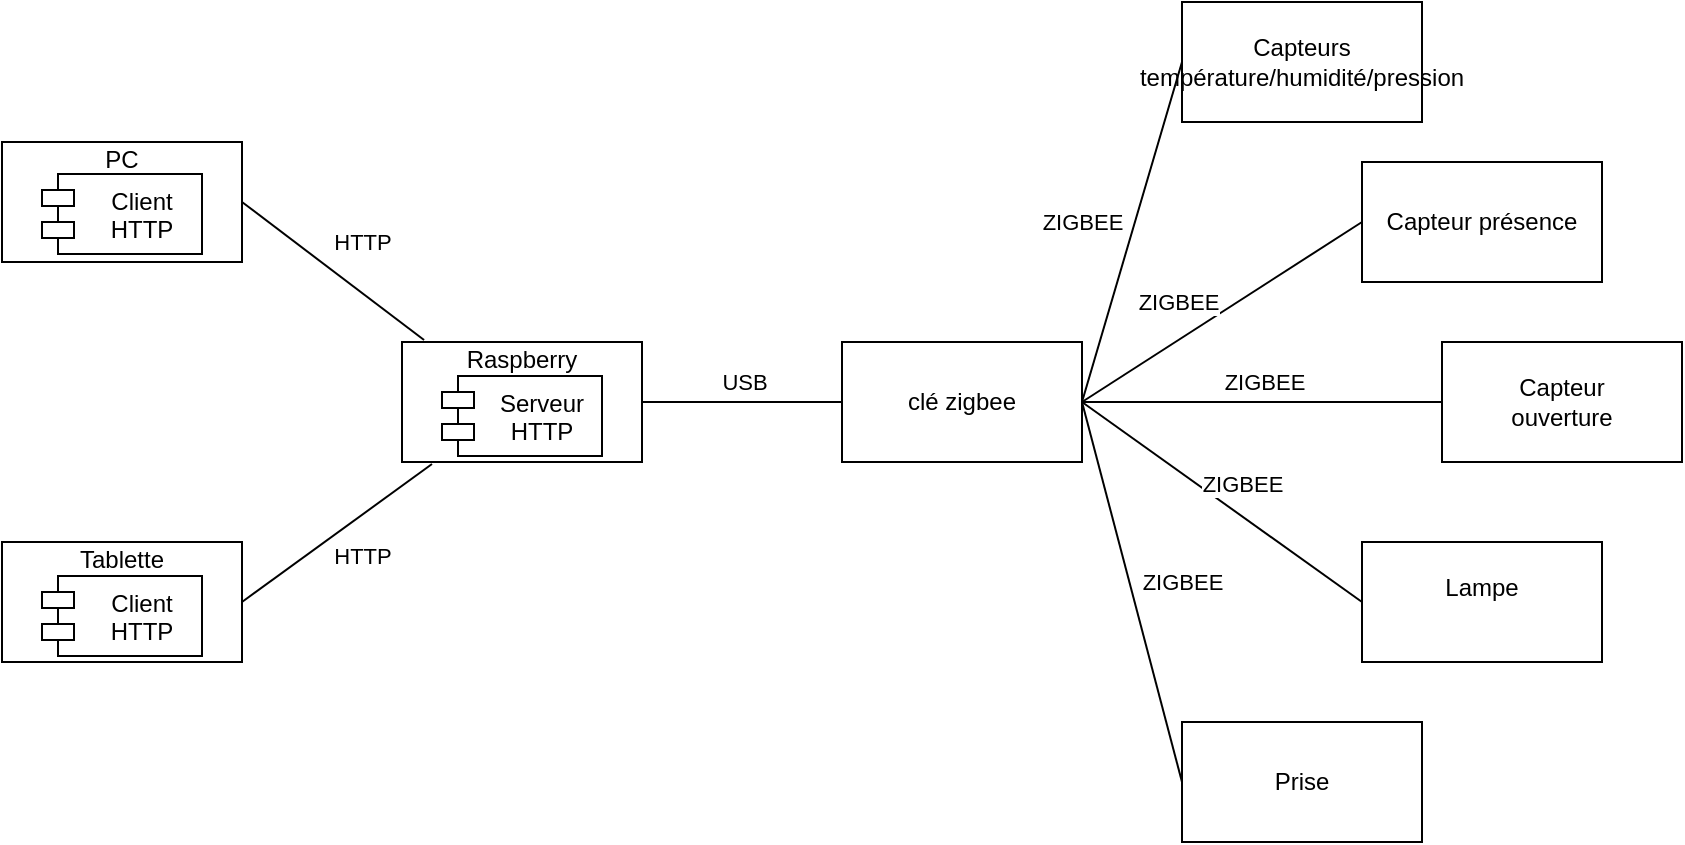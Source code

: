 <mxfile version="24.3.0" type="github">
  <diagram name="Page-1" id="C3zpPAVhI2I02f0TA57w">
    <mxGraphModel dx="1434" dy="782" grid="1" gridSize="10" guides="1" tooltips="1" connect="1" arrows="1" fold="1" page="1" pageScale="1" pageWidth="527" pageHeight="569" math="0" shadow="0">
      <root>
        <mxCell id="0" />
        <mxCell id="1" parent="0" />
        <mxCell id="ecE7h7gP1RcqmI67rxPq-1" value="&lt;div&gt;PC&lt;/div&gt;&lt;div&gt;&lt;br&gt;&lt;/div&gt;&lt;div&gt;&lt;br&gt;&lt;/div&gt;&lt;div&gt;&lt;br&gt;&lt;/div&gt;" style="rounded=0;whiteSpace=wrap;html=1;" vertex="1" parent="1">
          <mxGeometry x="90" y="160" width="120" height="60" as="geometry" />
        </mxCell>
        <mxCell id="ecE7h7gP1RcqmI67rxPq-2" value="&lt;div&gt;Tablette&lt;/div&gt;&lt;div&gt;&lt;br&gt;&lt;/div&gt;&lt;div&gt;&lt;br&gt;&lt;/div&gt;&lt;div&gt;&lt;br&gt;&lt;/div&gt;" style="rounded=0;whiteSpace=wrap;html=1;" vertex="1" parent="1">
          <mxGeometry x="90" y="360" width="120" height="60" as="geometry" />
        </mxCell>
        <mxCell id="ecE7h7gP1RcqmI67rxPq-3" value="&lt;div&gt;Raspberry&lt;/div&gt;&lt;div&gt;&lt;br&gt;&lt;/div&gt;&lt;div&gt;&lt;br&gt;&lt;/div&gt;&lt;div&gt;&lt;br&gt;&lt;/div&gt;" style="rounded=0;whiteSpace=wrap;html=1;" vertex="1" parent="1">
          <mxGeometry x="290" y="260" width="120" height="60" as="geometry" />
        </mxCell>
        <mxCell id="ecE7h7gP1RcqmI67rxPq-4" value="clé zigbee" style="rounded=0;whiteSpace=wrap;html=1;" vertex="1" parent="1">
          <mxGeometry x="510" y="260" width="120" height="60" as="geometry" />
        </mxCell>
        <mxCell id="ecE7h7gP1RcqmI67rxPq-5" value="&lt;div&gt;Lampe&lt;/div&gt;&lt;div&gt;&lt;br&gt;&lt;/div&gt;" style="rounded=0;whiteSpace=wrap;html=1;" vertex="1" parent="1">
          <mxGeometry x="770" y="360" width="120" height="60" as="geometry" />
        </mxCell>
        <mxCell id="ecE7h7gP1RcqmI67rxPq-6" value="Prise" style="rounded=0;whiteSpace=wrap;html=1;" vertex="1" parent="1">
          <mxGeometry x="680" y="450" width="120" height="60" as="geometry" />
        </mxCell>
        <mxCell id="ecE7h7gP1RcqmI67rxPq-7" value="&lt;div&gt;Capteur&lt;/div&gt;&lt;div&gt;ouverture&lt;br&gt;&lt;/div&gt;" style="rounded=0;whiteSpace=wrap;html=1;" vertex="1" parent="1">
          <mxGeometry x="810" y="260" width="120" height="60" as="geometry" />
        </mxCell>
        <mxCell id="ecE7h7gP1RcqmI67rxPq-8" value="Capteur présence" style="rounded=0;whiteSpace=wrap;html=1;" vertex="1" parent="1">
          <mxGeometry x="770" y="170" width="120" height="60" as="geometry" />
        </mxCell>
        <mxCell id="ecE7h7gP1RcqmI67rxPq-9" value="Capteurs température/humidité/pression" style="rounded=0;whiteSpace=wrap;html=1;" vertex="1" parent="1">
          <mxGeometry x="680" y="90" width="120" height="60" as="geometry" />
        </mxCell>
        <mxCell id="ecE7h7gP1RcqmI67rxPq-10" value="" style="endArrow=none;html=1;rounded=0;exitX=1;exitY=0.5;exitDx=0;exitDy=0;entryX=0.092;entryY=-0.017;entryDx=0;entryDy=0;entryPerimeter=0;" edge="1" parent="1" source="ecE7h7gP1RcqmI67rxPq-1" target="ecE7h7gP1RcqmI67rxPq-3">
          <mxGeometry width="50" height="50" relative="1" as="geometry">
            <mxPoint x="390" y="420" as="sourcePoint" />
            <mxPoint x="440" y="370" as="targetPoint" />
          </mxGeometry>
        </mxCell>
        <mxCell id="ecE7h7gP1RcqmI67rxPq-11" value="&lt;div&gt;HTTP&lt;/div&gt;" style="edgeLabel;html=1;align=center;verticalAlign=middle;resizable=0;points=[];" vertex="1" connectable="0" parent="ecE7h7gP1RcqmI67rxPq-10">
          <mxGeometry x="-0.16" y="1" relative="1" as="geometry">
            <mxPoint x="21" y="-8" as="offset" />
          </mxGeometry>
        </mxCell>
        <mxCell id="ecE7h7gP1RcqmI67rxPq-12" value="" style="endArrow=none;html=1;rounded=0;entryX=0.125;entryY=1.017;entryDx=0;entryDy=0;entryPerimeter=0;" edge="1" parent="1" target="ecE7h7gP1RcqmI67rxPq-3">
          <mxGeometry width="50" height="50" relative="1" as="geometry">
            <mxPoint x="210" y="390" as="sourcePoint" />
            <mxPoint x="260" y="340" as="targetPoint" />
          </mxGeometry>
        </mxCell>
        <mxCell id="ecE7h7gP1RcqmI67rxPq-13" value="HTTP" style="edgeLabel;html=1;align=center;verticalAlign=middle;resizable=0;points=[];" vertex="1" connectable="0" parent="ecE7h7gP1RcqmI67rxPq-12">
          <mxGeometry x="-0.26" y="-3" relative="1" as="geometry">
            <mxPoint x="23" as="offset" />
          </mxGeometry>
        </mxCell>
        <mxCell id="ecE7h7gP1RcqmI67rxPq-14" value="" style="endArrow=none;html=1;rounded=0;exitX=1;exitY=0.5;exitDx=0;exitDy=0;entryX=0;entryY=0.5;entryDx=0;entryDy=0;" edge="1" parent="1" source="ecE7h7gP1RcqmI67rxPq-3" target="ecE7h7gP1RcqmI67rxPq-4">
          <mxGeometry width="50" height="50" relative="1" as="geometry">
            <mxPoint x="390" y="420" as="sourcePoint" />
            <mxPoint x="440" y="370" as="targetPoint" />
          </mxGeometry>
        </mxCell>
        <mxCell id="ecE7h7gP1RcqmI67rxPq-15" value="USB" style="edgeLabel;html=1;align=center;verticalAlign=middle;resizable=0;points=[];" vertex="1" connectable="0" parent="ecE7h7gP1RcqmI67rxPq-14">
          <mxGeometry x="0.02" y="1" relative="1" as="geometry">
            <mxPoint y="-9" as="offset" />
          </mxGeometry>
        </mxCell>
        <mxCell id="ecE7h7gP1RcqmI67rxPq-16" value="" style="endArrow=none;html=1;rounded=0;entryX=0;entryY=0.5;entryDx=0;entryDy=0;" edge="1" parent="1" target="ecE7h7gP1RcqmI67rxPq-9">
          <mxGeometry width="50" height="50" relative="1" as="geometry">
            <mxPoint x="630" y="290" as="sourcePoint" />
            <mxPoint x="680" y="240" as="targetPoint" />
          </mxGeometry>
        </mxCell>
        <mxCell id="ecE7h7gP1RcqmI67rxPq-17" value="ZIGBEE" style="edgeLabel;html=1;align=center;verticalAlign=middle;resizable=0;points=[];" vertex="1" connectable="0" parent="ecE7h7gP1RcqmI67rxPq-16">
          <mxGeometry x="0.037" y="3" relative="1" as="geometry">
            <mxPoint x="-23" y="-1" as="offset" />
          </mxGeometry>
        </mxCell>
        <mxCell id="ecE7h7gP1RcqmI67rxPq-18" value="" style="endArrow=none;html=1;rounded=0;entryX=0;entryY=0.5;entryDx=0;entryDy=0;" edge="1" parent="1" target="ecE7h7gP1RcqmI67rxPq-8">
          <mxGeometry width="50" height="50" relative="1" as="geometry">
            <mxPoint x="630" y="290" as="sourcePoint" />
            <mxPoint x="680" y="120" as="targetPoint" />
          </mxGeometry>
        </mxCell>
        <mxCell id="ecE7h7gP1RcqmI67rxPq-19" value="ZIGBEE" style="edgeLabel;html=1;align=center;verticalAlign=middle;resizable=0;points=[];" vertex="1" connectable="0" parent="ecE7h7gP1RcqmI67rxPq-18">
          <mxGeometry x="0.037" y="3" relative="1" as="geometry">
            <mxPoint x="-23" y="-1" as="offset" />
          </mxGeometry>
        </mxCell>
        <mxCell id="ecE7h7gP1RcqmI67rxPq-20" value="" style="endArrow=none;html=1;rounded=0;entryX=0;entryY=0.5;entryDx=0;entryDy=0;exitX=1;exitY=0.5;exitDx=0;exitDy=0;" edge="1" parent="1" source="ecE7h7gP1RcqmI67rxPq-4" target="ecE7h7gP1RcqmI67rxPq-7">
          <mxGeometry width="50" height="50" relative="1" as="geometry">
            <mxPoint x="650" y="310" as="sourcePoint" />
            <mxPoint x="700" y="140" as="targetPoint" />
          </mxGeometry>
        </mxCell>
        <mxCell id="ecE7h7gP1RcqmI67rxPq-21" value="ZIGBEE" style="edgeLabel;html=1;align=center;verticalAlign=middle;resizable=0;points=[];" vertex="1" connectable="0" parent="ecE7h7gP1RcqmI67rxPq-20">
          <mxGeometry x="0.037" y="3" relative="1" as="geometry">
            <mxPoint x="-3" y="-7" as="offset" />
          </mxGeometry>
        </mxCell>
        <mxCell id="ecE7h7gP1RcqmI67rxPq-22" value="" style="endArrow=none;html=1;rounded=0;entryX=0;entryY=0.5;entryDx=0;entryDy=0;exitX=1;exitY=0.5;exitDx=0;exitDy=0;" edge="1" parent="1" source="ecE7h7gP1RcqmI67rxPq-4" target="ecE7h7gP1RcqmI67rxPq-5">
          <mxGeometry width="50" height="50" relative="1" as="geometry">
            <mxPoint x="660" y="320" as="sourcePoint" />
            <mxPoint x="710" y="150" as="targetPoint" />
          </mxGeometry>
        </mxCell>
        <mxCell id="ecE7h7gP1RcqmI67rxPq-23" value="ZIGBEE" style="edgeLabel;html=1;align=center;verticalAlign=middle;resizable=0;points=[];" vertex="1" connectable="0" parent="ecE7h7gP1RcqmI67rxPq-22">
          <mxGeometry x="0.037" y="3" relative="1" as="geometry">
            <mxPoint x="6" y="-9" as="offset" />
          </mxGeometry>
        </mxCell>
        <mxCell id="ecE7h7gP1RcqmI67rxPq-24" value="" style="endArrow=none;html=1;rounded=0;entryX=0;entryY=0.5;entryDx=0;entryDy=0;" edge="1" parent="1" target="ecE7h7gP1RcqmI67rxPq-6">
          <mxGeometry width="50" height="50" relative="1" as="geometry">
            <mxPoint x="630" y="290" as="sourcePoint" />
            <mxPoint x="720" y="160" as="targetPoint" />
          </mxGeometry>
        </mxCell>
        <mxCell id="ecE7h7gP1RcqmI67rxPq-25" value="ZIGBEE" style="edgeLabel;html=1;align=center;verticalAlign=middle;resizable=0;points=[];" vertex="1" connectable="0" parent="ecE7h7gP1RcqmI67rxPq-24">
          <mxGeometry x="0.037" y="3" relative="1" as="geometry">
            <mxPoint x="21" y="-8" as="offset" />
          </mxGeometry>
        </mxCell>
        <mxCell id="ecE7h7gP1RcqmI67rxPq-26" value="Client HTTP" style="shape=module;align=left;spacingLeft=20;align=center;verticalAlign=top;whiteSpace=wrap;html=1;jettyWidth=16;jettyHeight=8;" vertex="1" parent="1">
          <mxGeometry x="110" y="377" width="80" height="40" as="geometry" />
        </mxCell>
        <mxCell id="ecE7h7gP1RcqmI67rxPq-27" value="Client HTTP" style="shape=module;align=left;spacingLeft=20;align=center;verticalAlign=top;whiteSpace=wrap;html=1;jettyWidth=16;jettyHeight=8;" vertex="1" parent="1">
          <mxGeometry x="110" y="176" width="80" height="40" as="geometry" />
        </mxCell>
        <mxCell id="ecE7h7gP1RcqmI67rxPq-28" value="&lt;div&gt;Serveur&lt;/div&gt;&lt;div&gt;HTTP&lt;/div&gt;" style="shape=module;align=left;spacingLeft=20;align=center;verticalAlign=top;whiteSpace=wrap;html=1;jettyWidth=16;jettyHeight=8;" vertex="1" parent="1">
          <mxGeometry x="310" y="277" width="80" height="40" as="geometry" />
        </mxCell>
      </root>
    </mxGraphModel>
  </diagram>
</mxfile>
